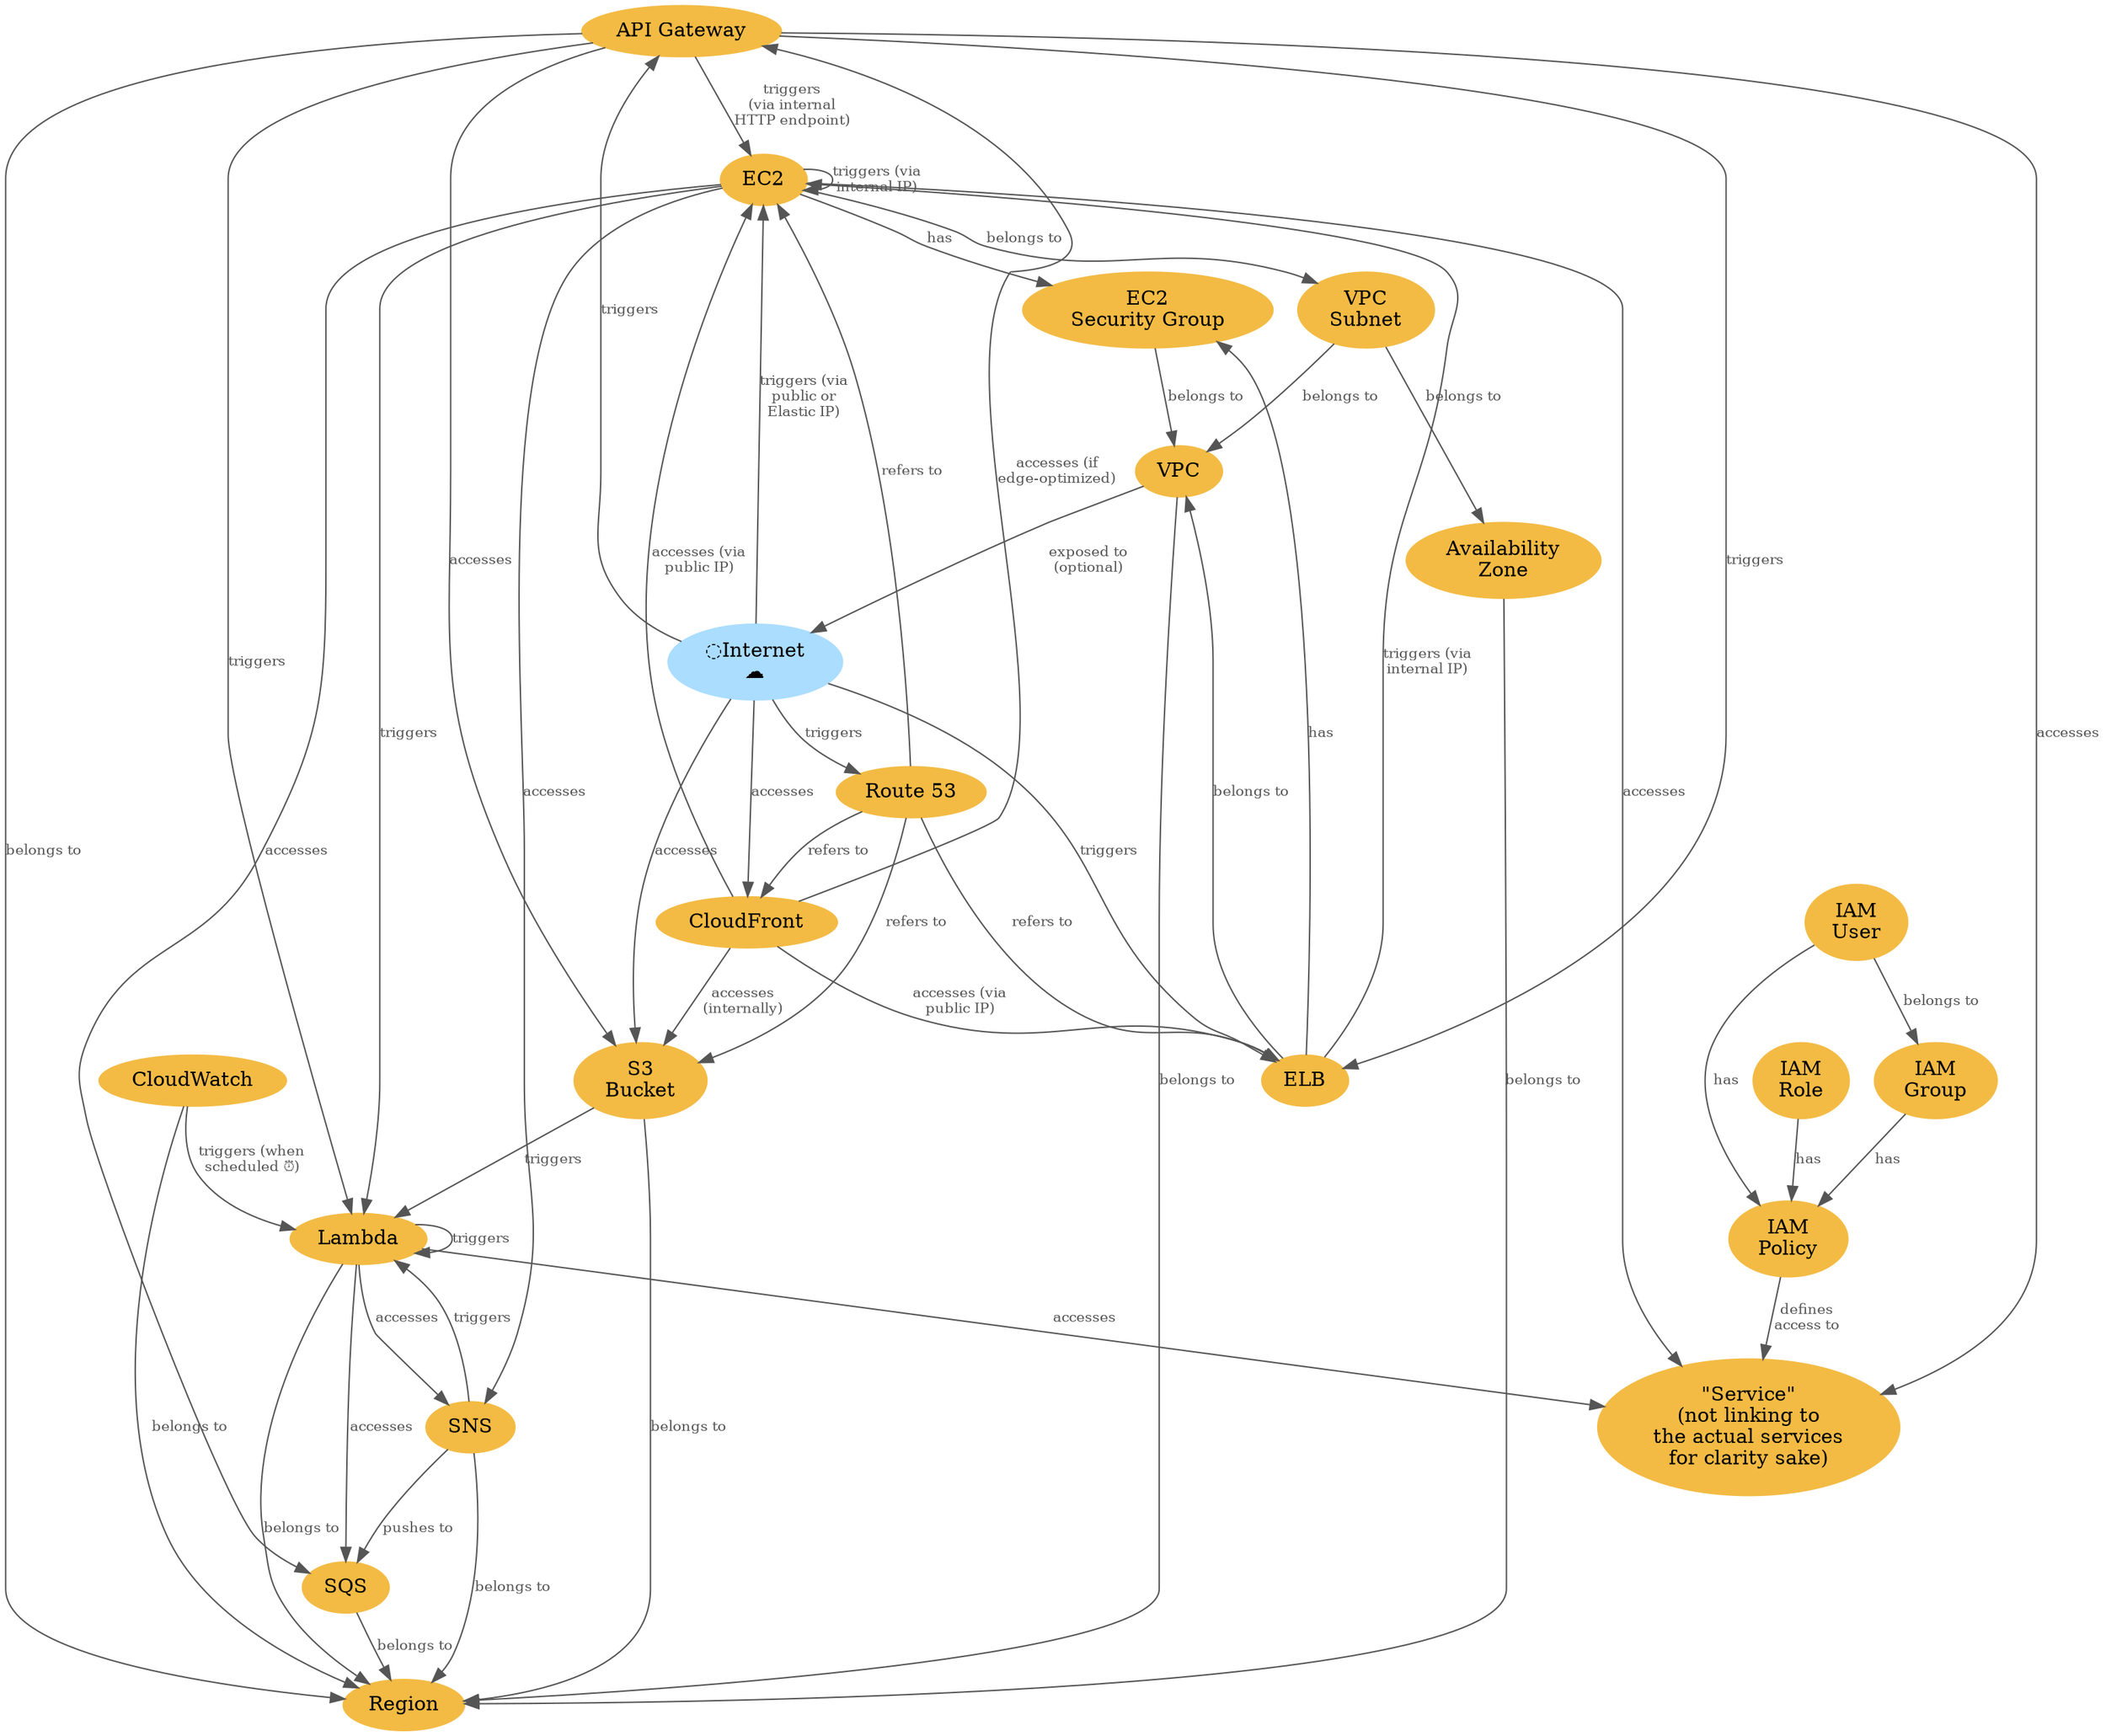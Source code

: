 digraph {
  node [style="filled", color="#F3BB44"]
  edge [fontsize=10, color="#555555", fontcolor="#555555"]
  
  api_gateway [label="API Gateway"]
  api_gateway -> ec2 [label="triggers\n(via internal\nHTTP endpoint)"]
  api_gateway -> elb [label="triggers"]
  api_gateway -> lambda [label="triggers"]
  api_gateway -> region [label="belongs to"]
  api_gateway -> s3 [label="accesses"]
  api_gateway -> service [label="accesses"]

  availability_zone [label="Availability\nZone"]
  availability_zone -> region [label="belongs to"]

  cloudfront [label="CloudFront"]
  cloudfront -> api_gateway [label="accesses (if\nedge-optimized)"]
  cloudfront -> ec2 [label="accesses (via\npublic IP)"]
  cloudfront -> elb [label="accesses (via\npublic IP)"]
  cloudfront -> s3 [label="accesses\n(internally)"]

  cloudwatch [label="CloudWatch"]
  cloudwatch -> lambda [label="triggers (when\nscheduled ⏰)"]
  cloudwatch -> region [label="belongs to"]

  ec2 [label="EC2"]
  ec2 -> ec2 [label="triggers (via\ninternal IP)"]
  ec2 -> ec2_security_group [label="has"]
  ec2 -> lambda [label="triggers"]
  ec2 -> service [label="accesses"]
  ec2 -> sns [label="accesses"]
  ec2 -> sqs [label="accesses"]
  ec2 -> vpc_subnet [label="belongs to"]

  ec2_security_group [label="EC2\nSecurity Group"]
  ec2_security_group -> vpc [label="belongs to"]

  elb [label="ELB"]
  elb -> ec2 [label="triggers (via\ninternal IP)"]
  elb -> ec2_security_group [label="has"]
  elb -> vpc [label="belongs to"]

  iam_group [label="IAM\nGroup"]
  iam_group -> iam_policy [label="has"]

  iam_policy [label="IAM\nPolicy"]
  iam_policy -> service [label="defines\naccess to"]

  iam_role [label="IAM\nRole"]
  iam_role -> iam_policy [label="has"]

  iam_user [label="IAM\nUser"]
  iam_user -> iam_group [label="belongs to"]
  iam_user -> iam_policy [label="has"]

  internet [label="️️Internet\n☁️", color="#aaddff", style="filled"]
  internet -> api_gateway [label="triggers"]
  internet -> cloudfront [label="accesses"]
  internet -> ec2 [label="triggers (via\npublic or\nElastic IP)"]
  internet -> elb [label="triggers"]
  internet -> route53 [label="triggers"]
  internet -> s3 [label="accesses"]

  lambda [label="Lambda"]
  lambda -> lambda [label="triggers"]
  lambda -> region [label="belongs to"]
  lambda -> service [label="accesses"]
  lambda -> sns [label="accesses"]
  lambda -> sqs [label="accesses"]

  region [label="Region"]

  route53 [label="Route 53"]
  route53 -> cloudfront [label="refers to"]
  route53 -> ec2 [label="refers to"]
  route53 -> elb [label="refers to"]
  route53 -> s3 [label="refers to"]

  s3 [label="S3\nBucket"]
  s3 -> lambda [label="triggers"]
  s3 -> region [label="belongs to"]

  service [label="\"Service\"\n(not linking to\nthe actual services\nfor clarity sake)"]

  sns [label="SNS"]
  sns -> lambda [label="triggers"]
  sns -> region [label="belongs to"]
  sns -> sqs [label="pushes to"]

  sqs [label="SQS"]
  sqs -> region [label="belongs to"]

  vpc [label="VPC"]
  vpc -> internet [label="exposed to\n(optional)"]
  vpc -> region [label="belongs to"]

  vpc_subnet [label="VPC\nSubnet"]
  vpc_subnet -> availability_zone [label="belongs to"]
  vpc_subnet -> vpc [label="belongs to"]
}